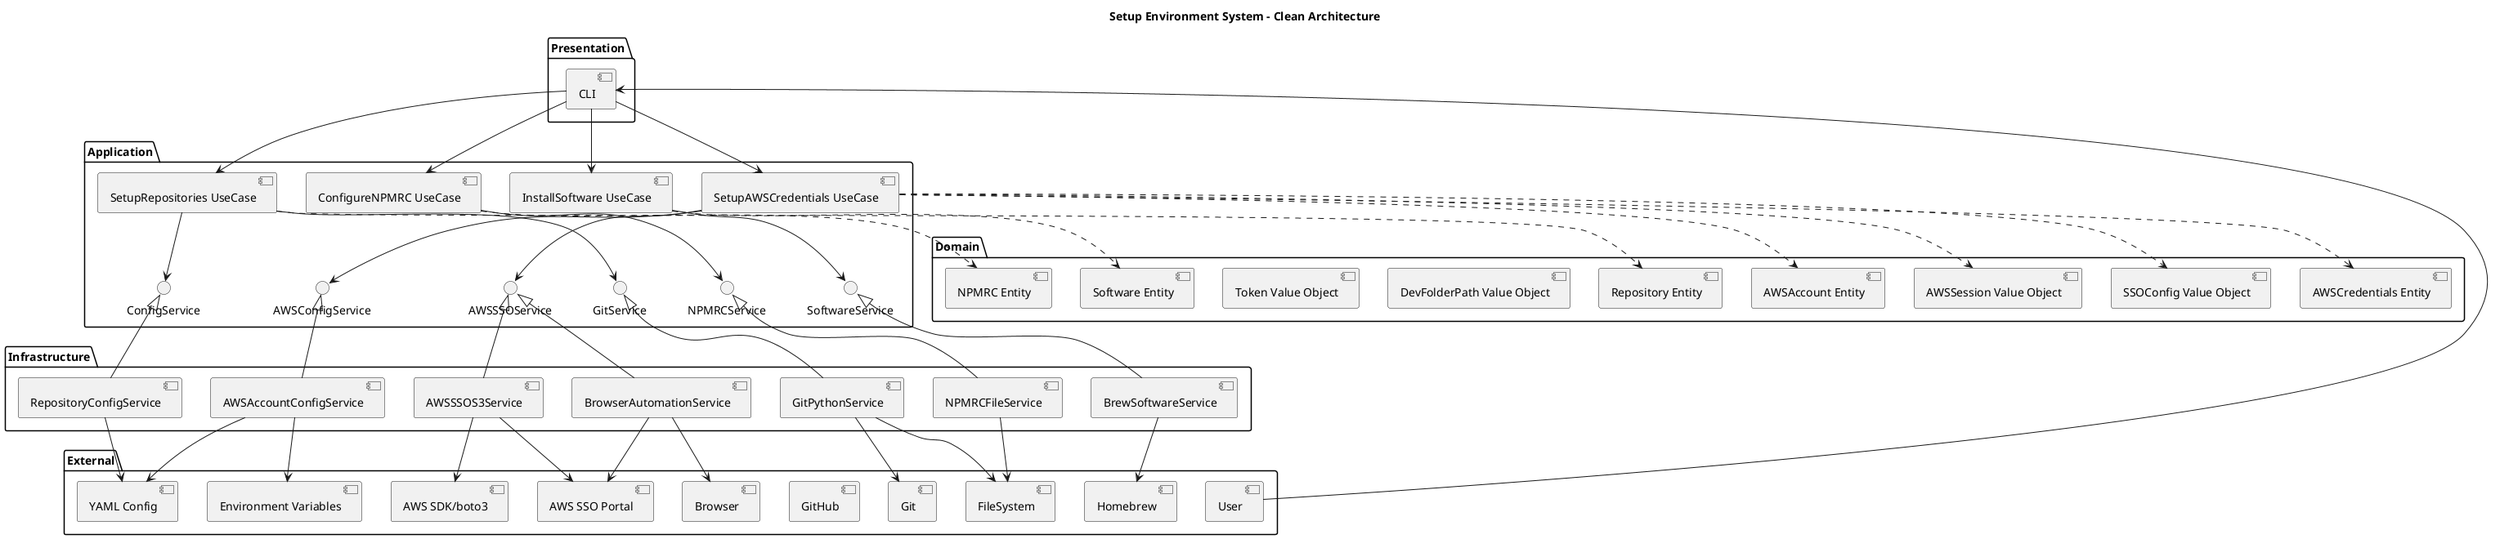 @startuml
title Setup Environment System - Clean Architecture

' External Layer
package "External" {
  [User]
  [FileSystem]
  [Homebrew]
  [Git]
  [GitHub]
  [YAML Config]
  [AWS SSO Portal]
  [Browser]
  [AWS SDK/boto3]
  [Environment Variables]
}

' Presentation Layer
package "Presentation" {
  [CLI]
}

' Application Layer  
package "Application" {
  [SetupRepositories UseCase]
  [InstallSoftware UseCase]
  [ConfigureNPMRC UseCase]
  [SetupAWSCredentials UseCase]
  
  interface GitService
  interface SoftwareService
  interface NPMRCService
  interface ConfigService
  interface AWSSSOService
  interface AWSConfigService
}

' Domain Layer
package "Domain" {
  [Repository Entity]
  [Software Entity]
  [NPMRC Entity]
  [AWSAccount Entity]
  [AWSCredentials Entity]
  [DevFolderPath Value Object]
  [Token Value Object]
  [SSOConfig Value Object]
  [AWSSession Value Object]
}

' Infrastructure Layer
package "Infrastructure" {
  [GitPythonService]
  [BrewSoftwareService]
  [NPMRCFileService]
  [RepositoryConfigService]
  [AWSSSOS3Service]
  [BrowserAutomationService]
  [AWSAccountConfigService]
}

' Connections
User --> CLI
CLI --> [SetupRepositories UseCase]
CLI --> [InstallSoftware UseCase]
CLI --> [ConfigureNPMRC UseCase]
CLI --> [SetupAWSCredentials UseCase]

[SetupRepositories UseCase] --> GitService
[InstallSoftware UseCase] --> SoftwareService
[ConfigureNPMRC UseCase] --> NPMRCService
[SetupRepositories UseCase] --> ConfigService
[SetupAWSCredentials UseCase] --> AWSSSOService
[SetupAWSCredentials UseCase] --> AWSConfigService

GitService <|-- GitPythonService
SoftwareService <|-- BrewSoftwareService
NPMRCService <|-- NPMRCFileService
ConfigService <|-- RepositoryConfigService
AWSSSOService <|-- AWSSSOS3Service
AWSSSOService <|-- BrowserAutomationService
AWSConfigService <|-- AWSAccountConfigService

GitPythonService --> Git
GitPythonService --> FileSystem
BrewSoftwareService --> Homebrew
NPMRCFileService --> FileSystem
RepositoryConfigService --> [YAML Config]
AWSSSOS3Service --> [AWS SDK/boto3]
AWSSSOS3Service --> [AWS SSO Portal]
BrowserAutomationService --> Browser
BrowserAutomationService --> [AWS SSO Portal]
AWSAccountConfigService --> [YAML Config]
AWSAccountConfigService --> [Environment Variables]

[SetupRepositories UseCase] ..> [Repository Entity]
[InstallSoftware UseCase] ..> [Software Entity]
[ConfigureNPMRC UseCase] ..> [NPMRC Entity]
[SetupAWSCredentials UseCase] ..> [AWSAccount Entity]
[SetupAWSCredentials UseCase] ..> [AWSCredentials Entity]
[SetupAWSCredentials UseCase] ..> [SSOConfig Value Object]
[SetupAWSCredentials UseCase] ..> [AWSSession Value Object]

@enduml